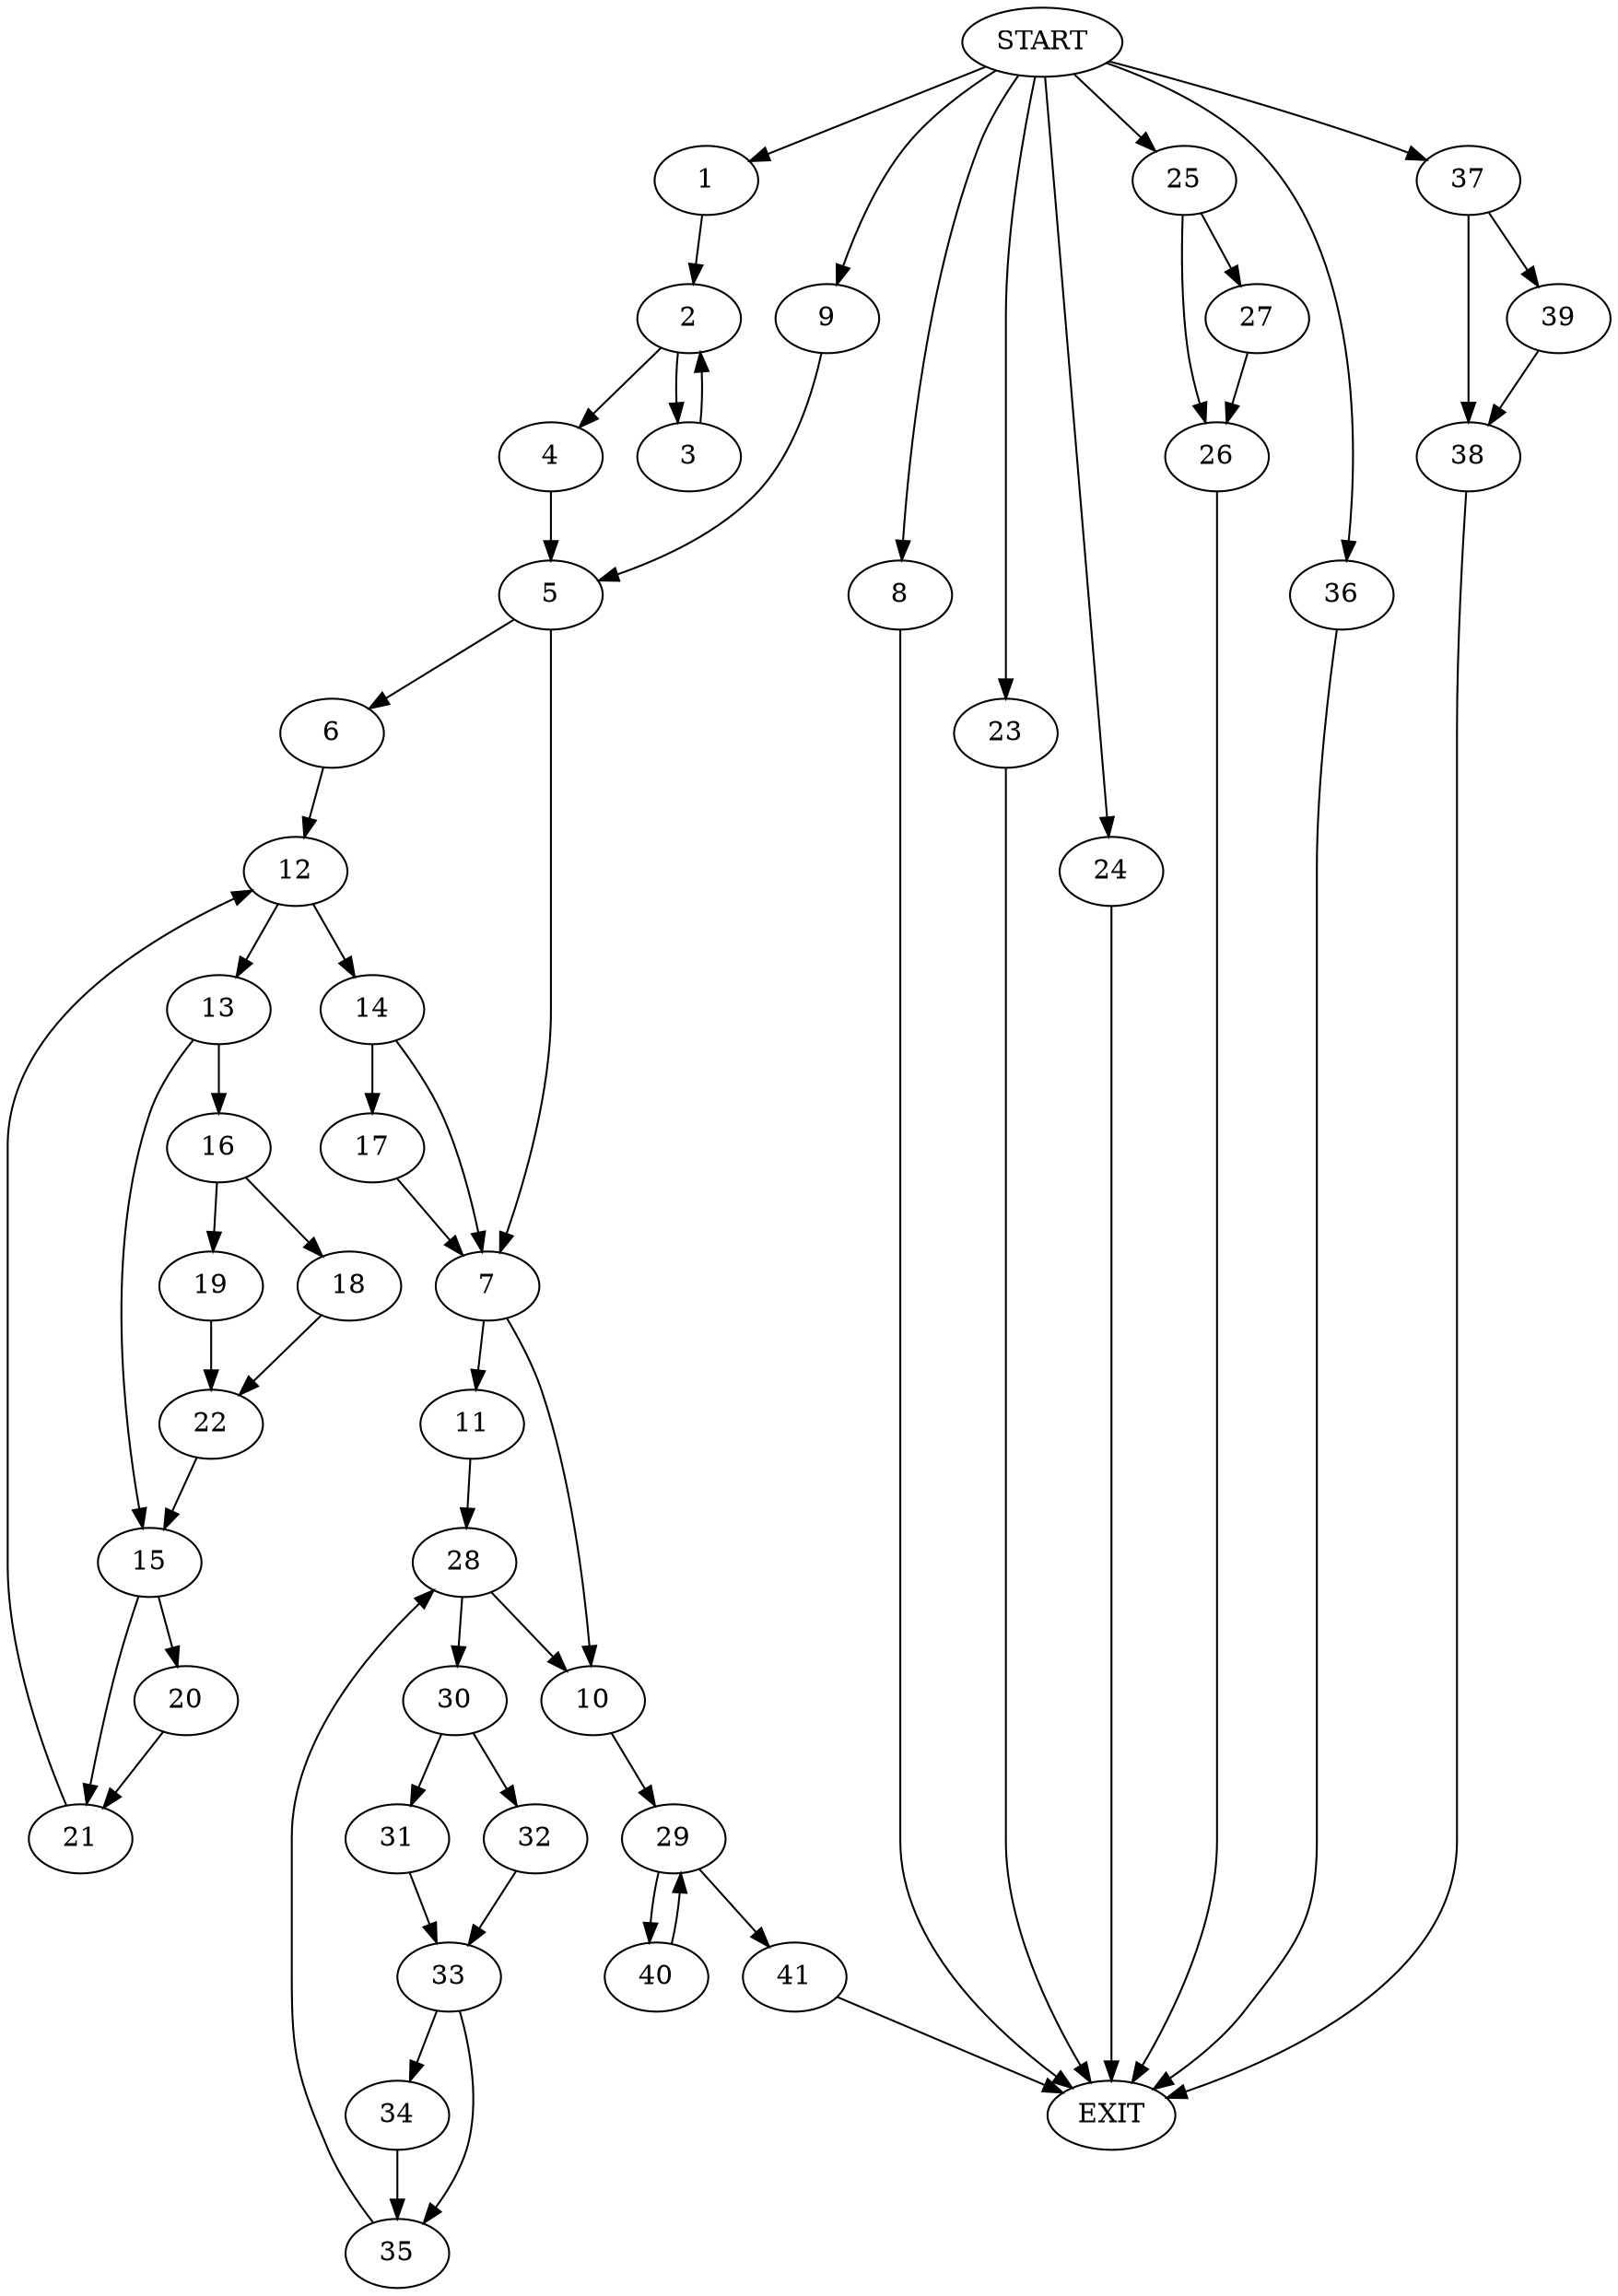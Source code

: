 digraph {
0 [label="START"]
42 [label="EXIT"]
0 -> 1
1 -> 2
2 -> 3
2 -> 4
3 -> 2
4 -> 5
5 -> 6
5 -> 7
0 -> 8
8 -> 42
0 -> 9
9 -> 5
7 -> 10
7 -> 11
6 -> 12
12 -> 13
12 -> 14
13 -> 15
13 -> 16
14 -> 7
14 -> 17
16 -> 18
16 -> 19
15 -> 20
15 -> 21
19 -> 22
18 -> 22
22 -> 15
21 -> 12
20 -> 21
0 -> 23
23 -> 42
0 -> 24
24 -> 42
0 -> 25
25 -> 26
25 -> 27
27 -> 26
26 -> 42
17 -> 7
11 -> 28
10 -> 29
28 -> 10
28 -> 30
30 -> 31
30 -> 32
31 -> 33
32 -> 33
33 -> 34
33 -> 35
34 -> 35
35 -> 28
0 -> 36
36 -> 42
0 -> 37
37 -> 38
37 -> 39
39 -> 38
38 -> 42
29 -> 40
29 -> 41
40 -> 29
41 -> 42
}
